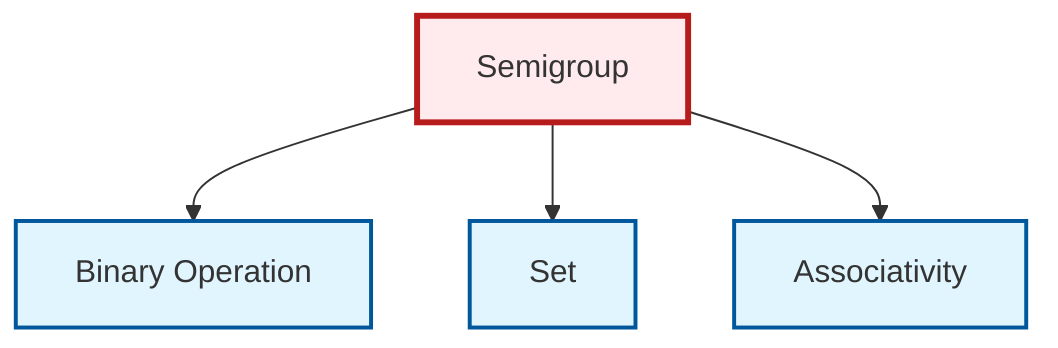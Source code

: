 graph TD
    classDef definition fill:#e1f5fe,stroke:#01579b,stroke-width:2px
    classDef theorem fill:#f3e5f5,stroke:#4a148c,stroke-width:2px
    classDef axiom fill:#fff3e0,stroke:#e65100,stroke-width:2px
    classDef example fill:#e8f5e9,stroke:#1b5e20,stroke-width:2px
    classDef current fill:#ffebee,stroke:#b71c1c,stroke-width:3px
    def-associativity["Associativity"]:::definition
    def-semigroup["Semigroup"]:::definition
    def-set["Set"]:::definition
    def-binary-operation["Binary Operation"]:::definition
    def-semigroup --> def-binary-operation
    def-semigroup --> def-set
    def-semigroup --> def-associativity
    class def-semigroup current